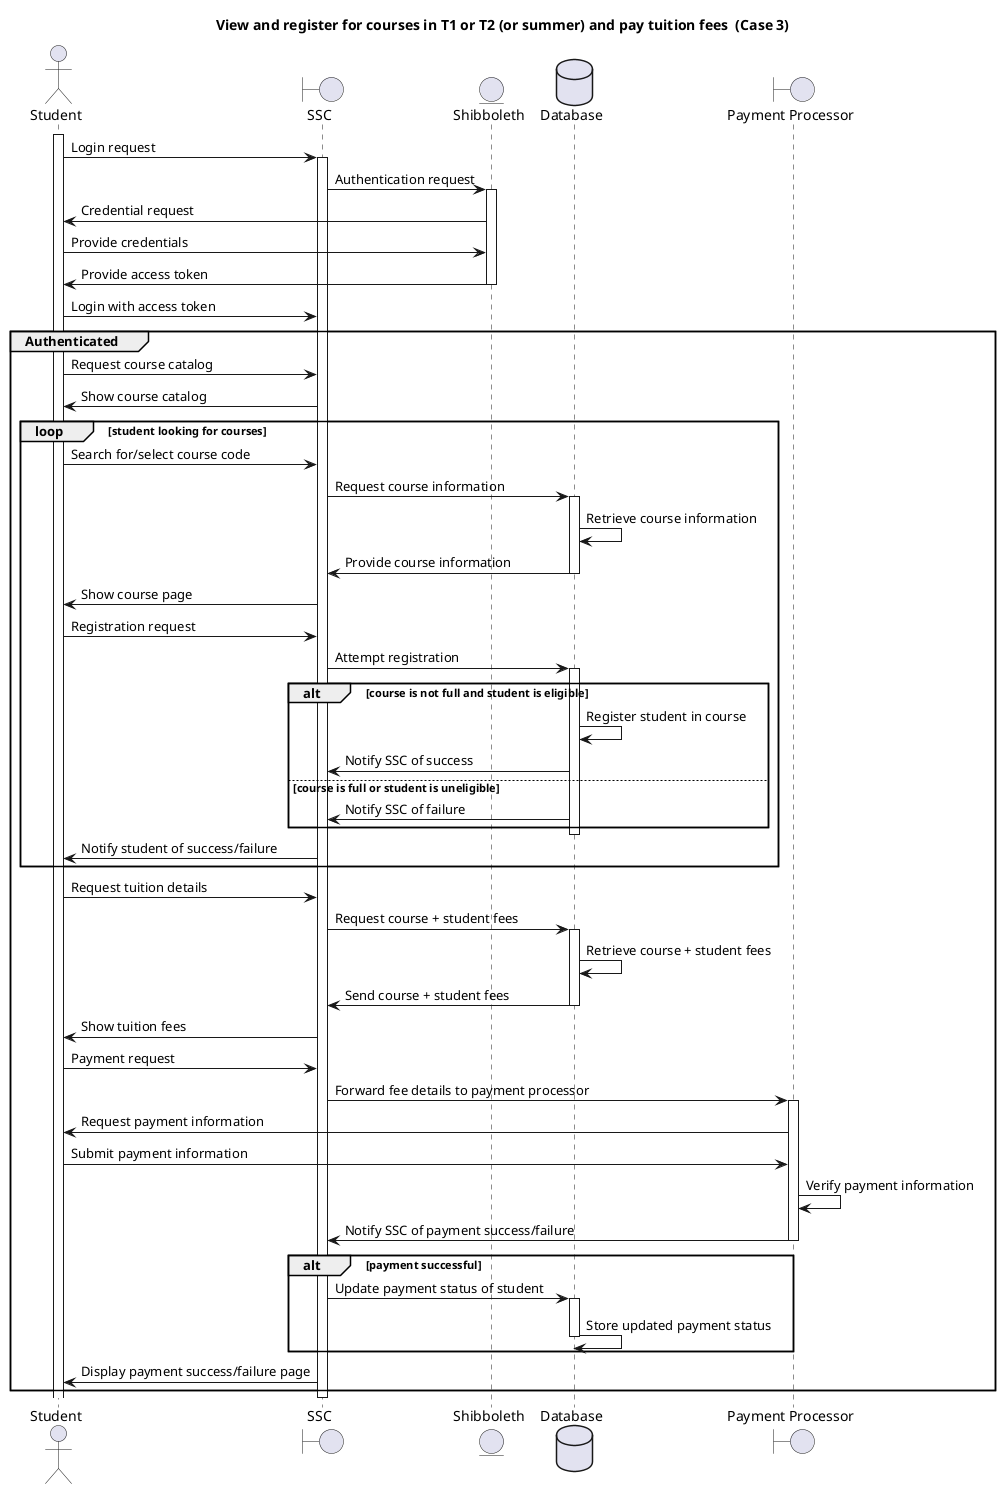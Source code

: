 @startuml
title View and register for courses in T1 or T2 (or summer) and pay tuition fees  (Case 3)
actor Student as student
boundary SSC as ssc
entity Shibboleth as shib
database Database as db
boundary "Payment Processor" as pp

activate student
student -> ssc : Login request
activate ssc
ssc -> shib : Authentication request
activate shib
shib -> student : Credential request
student -> shib : Provide credentials
shib -> student : Provide access token
deactivate shib
student -> ssc : Login with access token
group Authenticated
    student -> ssc : Request course catalog
    ssc -> student : Show course catalog
    loop student looking for courses
        student -> ssc : Search for/select course code
        ssc -> db : Request course information
        activate db
        db -> db : Retrieve course information
        db -> ssc : Provide course information
        deactivate db
        ssc -> student : Show course page
        student -> ssc : Registration request
        ssc -> db : Attempt registration
        activate db
        alt course is not full and student is eligible
            db -> db : Register student in course
            db -> ssc : Notify SSC of success
        else course is full or student is uneligible
            db -> ssc : Notify SSC of failure
        end
        deactivate db
        ssc -> student : Notify student of success/failure
    end

    student -> ssc : Request tuition details
    ssc -> db : Request course + student fees
    activate db
    db -> db : Retrieve course + student fees
    db -> ssc : Send course + student fees
    deactivate db
    ssc -> student : Show tuition fees
    student -> ssc : Payment request
    ssc -> pp : Forward fee details to payment processor
    activate pp
    pp -> student : Request payment information
    student -> pp : Submit payment information
    pp -> pp : Verify payment information
    pp -> ssc : Notify SSC of payment success/failure
    deactivate pp
    alt payment successful
        ssc -> db : Update payment status of student
        activate db
        db -> db : Store updated payment status
        deactivate db
    end
    ssc -> student : Display payment success/failure page
end
deactivate ssc
@enduml